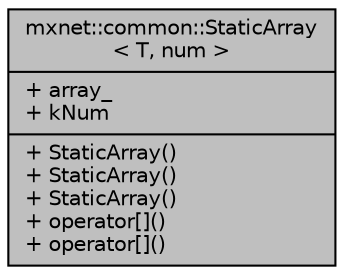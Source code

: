 digraph "mxnet::common::StaticArray&lt; T, num &gt;"
{
  edge [fontname="Helvetica",fontsize="10",labelfontname="Helvetica",labelfontsize="10"];
  node [fontname="Helvetica",fontsize="10",shape=record];
  Node1 [label="{mxnet::common::StaticArray\l\< T, num \>\n|+ array_\l+ kNum\l|+ StaticArray()\l+ StaticArray()\l+ StaticArray()\l+ operator[]()\l+ operator[]()\l}",height=0.2,width=0.4,color="black", fillcolor="grey75", style="filled", fontcolor="black"];
}
